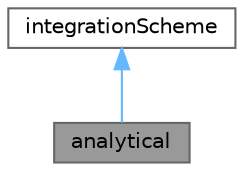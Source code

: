 digraph "analytical"
{
 // LATEX_PDF_SIZE
  bgcolor="transparent";
  edge [fontname=Helvetica,fontsize=10,labelfontname=Helvetica,labelfontsize=10];
  node [fontname=Helvetica,fontsize=10,shape=box,height=0.2,width=0.4];
  Node1 [id="Node000001",label="analytical",height=0.2,width=0.4,color="gray40", fillcolor="grey60", style="filled", fontcolor="black",tooltip="Analytical integration scheme."];
  Node2 -> Node1 [id="edge1_Node000001_Node000002",dir="back",color="steelblue1",style="solid",tooltip=" "];
  Node2 [id="Node000002",label="integrationScheme",height=0.2,width=0.4,color="gray40", fillcolor="white", style="filled",URL="$classFoam_1_1integrationScheme.html",tooltip="Base for a set of schemes which integrate simple ODEs which arise from semi-implcit rate expressions."];
}
